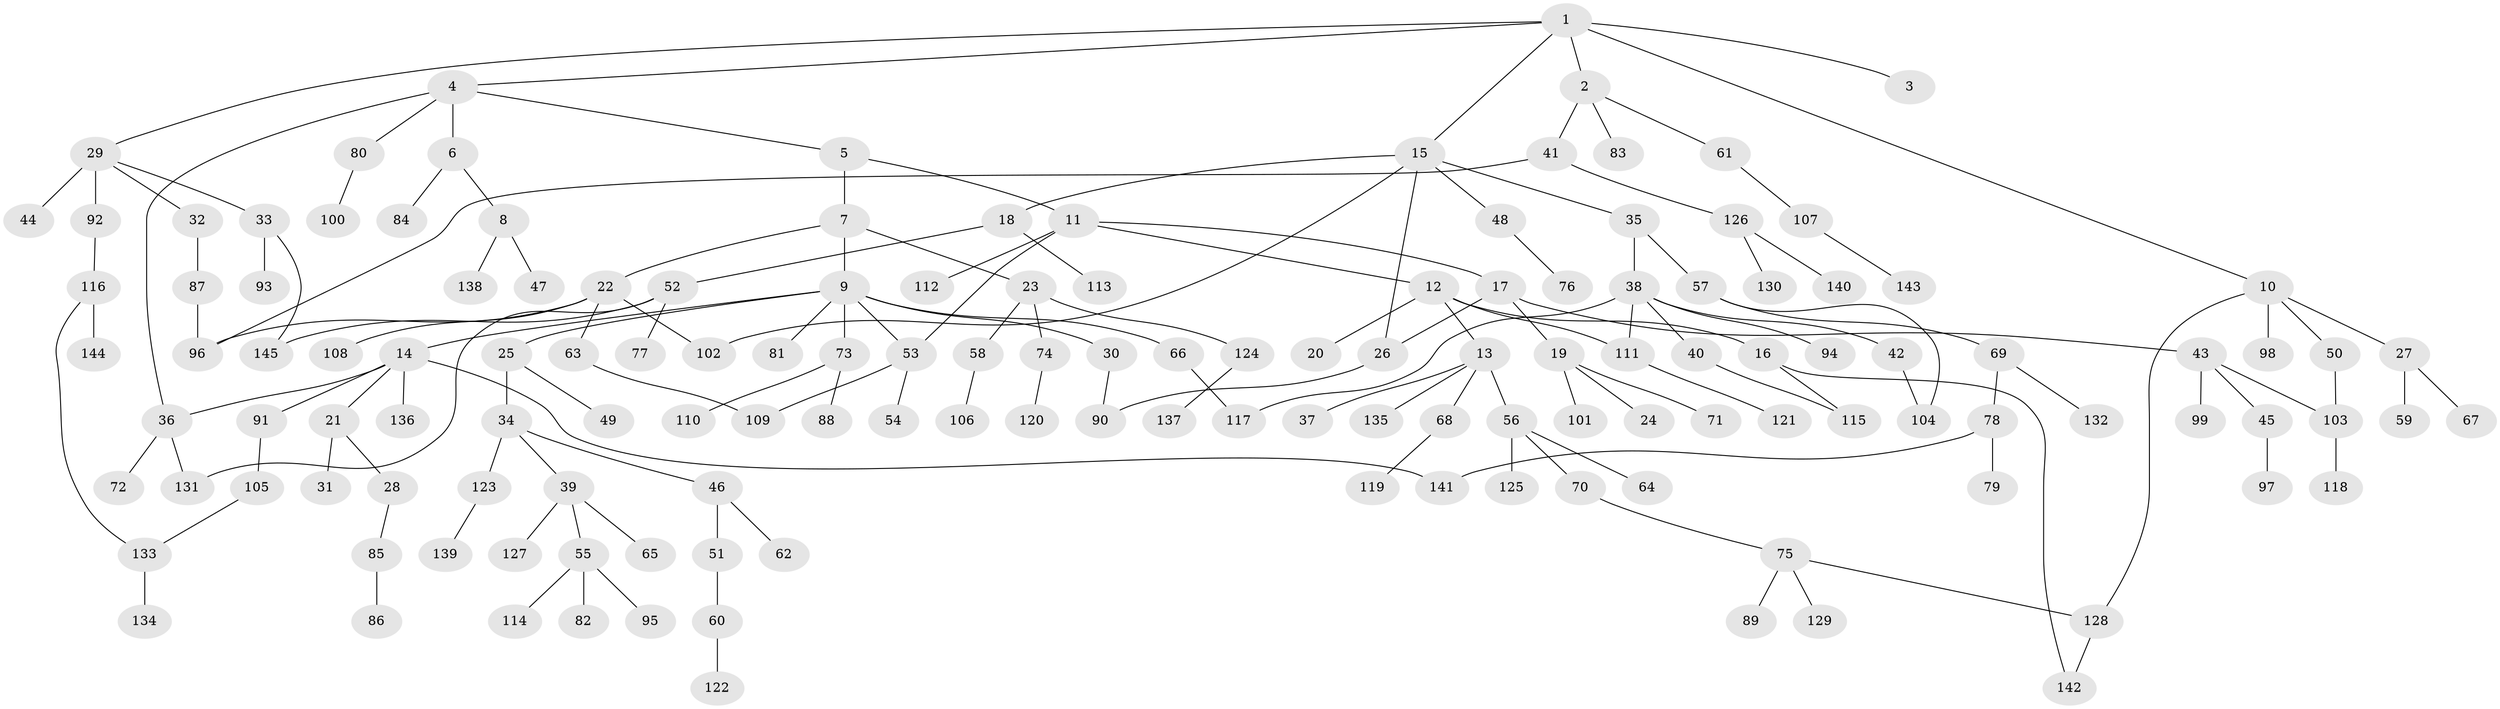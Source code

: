 // coarse degree distribution, {8: 0.019417475728155338, 1: 0.42718446601941745, 7: 0.038834951456310676, 5: 0.04854368932038835, 2: 0.2912621359223301, 6: 0.02912621359223301, 4: 0.05825242718446602, 3: 0.08737864077669903}
// Generated by graph-tools (version 1.1) at 2025/23/03/03/25 07:23:32]
// undirected, 145 vertices, 163 edges
graph export_dot {
graph [start="1"]
  node [color=gray90,style=filled];
  1;
  2;
  3;
  4;
  5;
  6;
  7;
  8;
  9;
  10;
  11;
  12;
  13;
  14;
  15;
  16;
  17;
  18;
  19;
  20;
  21;
  22;
  23;
  24;
  25;
  26;
  27;
  28;
  29;
  30;
  31;
  32;
  33;
  34;
  35;
  36;
  37;
  38;
  39;
  40;
  41;
  42;
  43;
  44;
  45;
  46;
  47;
  48;
  49;
  50;
  51;
  52;
  53;
  54;
  55;
  56;
  57;
  58;
  59;
  60;
  61;
  62;
  63;
  64;
  65;
  66;
  67;
  68;
  69;
  70;
  71;
  72;
  73;
  74;
  75;
  76;
  77;
  78;
  79;
  80;
  81;
  82;
  83;
  84;
  85;
  86;
  87;
  88;
  89;
  90;
  91;
  92;
  93;
  94;
  95;
  96;
  97;
  98;
  99;
  100;
  101;
  102;
  103;
  104;
  105;
  106;
  107;
  108;
  109;
  110;
  111;
  112;
  113;
  114;
  115;
  116;
  117;
  118;
  119;
  120;
  121;
  122;
  123;
  124;
  125;
  126;
  127;
  128;
  129;
  130;
  131;
  132;
  133;
  134;
  135;
  136;
  137;
  138;
  139;
  140;
  141;
  142;
  143;
  144;
  145;
  1 -- 2;
  1 -- 3;
  1 -- 4;
  1 -- 10;
  1 -- 15;
  1 -- 29;
  2 -- 41;
  2 -- 61;
  2 -- 83;
  4 -- 5;
  4 -- 6;
  4 -- 80;
  4 -- 36;
  5 -- 7;
  5 -- 11;
  6 -- 8;
  6 -- 84;
  7 -- 9;
  7 -- 22;
  7 -- 23;
  8 -- 47;
  8 -- 138;
  9 -- 14;
  9 -- 25;
  9 -- 30;
  9 -- 53;
  9 -- 66;
  9 -- 73;
  9 -- 81;
  10 -- 27;
  10 -- 50;
  10 -- 98;
  10 -- 128;
  11 -- 12;
  11 -- 17;
  11 -- 112;
  11 -- 53;
  12 -- 13;
  12 -- 16;
  12 -- 20;
  12 -- 111;
  13 -- 37;
  13 -- 56;
  13 -- 68;
  13 -- 135;
  14 -- 21;
  14 -- 36;
  14 -- 91;
  14 -- 136;
  14 -- 141;
  15 -- 18;
  15 -- 35;
  15 -- 48;
  15 -- 102;
  15 -- 26;
  16 -- 115;
  16 -- 142;
  17 -- 19;
  17 -- 26;
  17 -- 43;
  18 -- 52;
  18 -- 113;
  19 -- 24;
  19 -- 71;
  19 -- 101;
  21 -- 28;
  21 -- 31;
  22 -- 63;
  22 -- 96;
  22 -- 102;
  22 -- 108;
  23 -- 58;
  23 -- 74;
  23 -- 124;
  25 -- 34;
  25 -- 49;
  26 -- 90;
  27 -- 59;
  27 -- 67;
  28 -- 85;
  29 -- 32;
  29 -- 33;
  29 -- 44;
  29 -- 92;
  30 -- 90;
  32 -- 87;
  33 -- 93;
  33 -- 145;
  34 -- 39;
  34 -- 46;
  34 -- 123;
  35 -- 38;
  35 -- 57;
  36 -- 72;
  36 -- 131;
  38 -- 40;
  38 -- 42;
  38 -- 94;
  38 -- 111;
  38 -- 117;
  39 -- 55;
  39 -- 65;
  39 -- 127;
  40 -- 115;
  41 -- 126;
  41 -- 96;
  42 -- 104;
  43 -- 45;
  43 -- 99;
  43 -- 103;
  45 -- 97;
  46 -- 51;
  46 -- 62;
  48 -- 76;
  50 -- 103;
  51 -- 60;
  52 -- 77;
  52 -- 131;
  52 -- 145;
  53 -- 54;
  53 -- 109;
  55 -- 82;
  55 -- 95;
  55 -- 114;
  56 -- 64;
  56 -- 70;
  56 -- 125;
  57 -- 69;
  57 -- 104;
  58 -- 106;
  60 -- 122;
  61 -- 107;
  63 -- 109;
  66 -- 117;
  68 -- 119;
  69 -- 78;
  69 -- 132;
  70 -- 75;
  73 -- 88;
  73 -- 110;
  74 -- 120;
  75 -- 89;
  75 -- 128;
  75 -- 129;
  78 -- 79;
  78 -- 141;
  80 -- 100;
  85 -- 86;
  87 -- 96;
  91 -- 105;
  92 -- 116;
  103 -- 118;
  105 -- 133;
  107 -- 143;
  111 -- 121;
  116 -- 144;
  116 -- 133;
  123 -- 139;
  124 -- 137;
  126 -- 130;
  126 -- 140;
  128 -- 142;
  133 -- 134;
}
